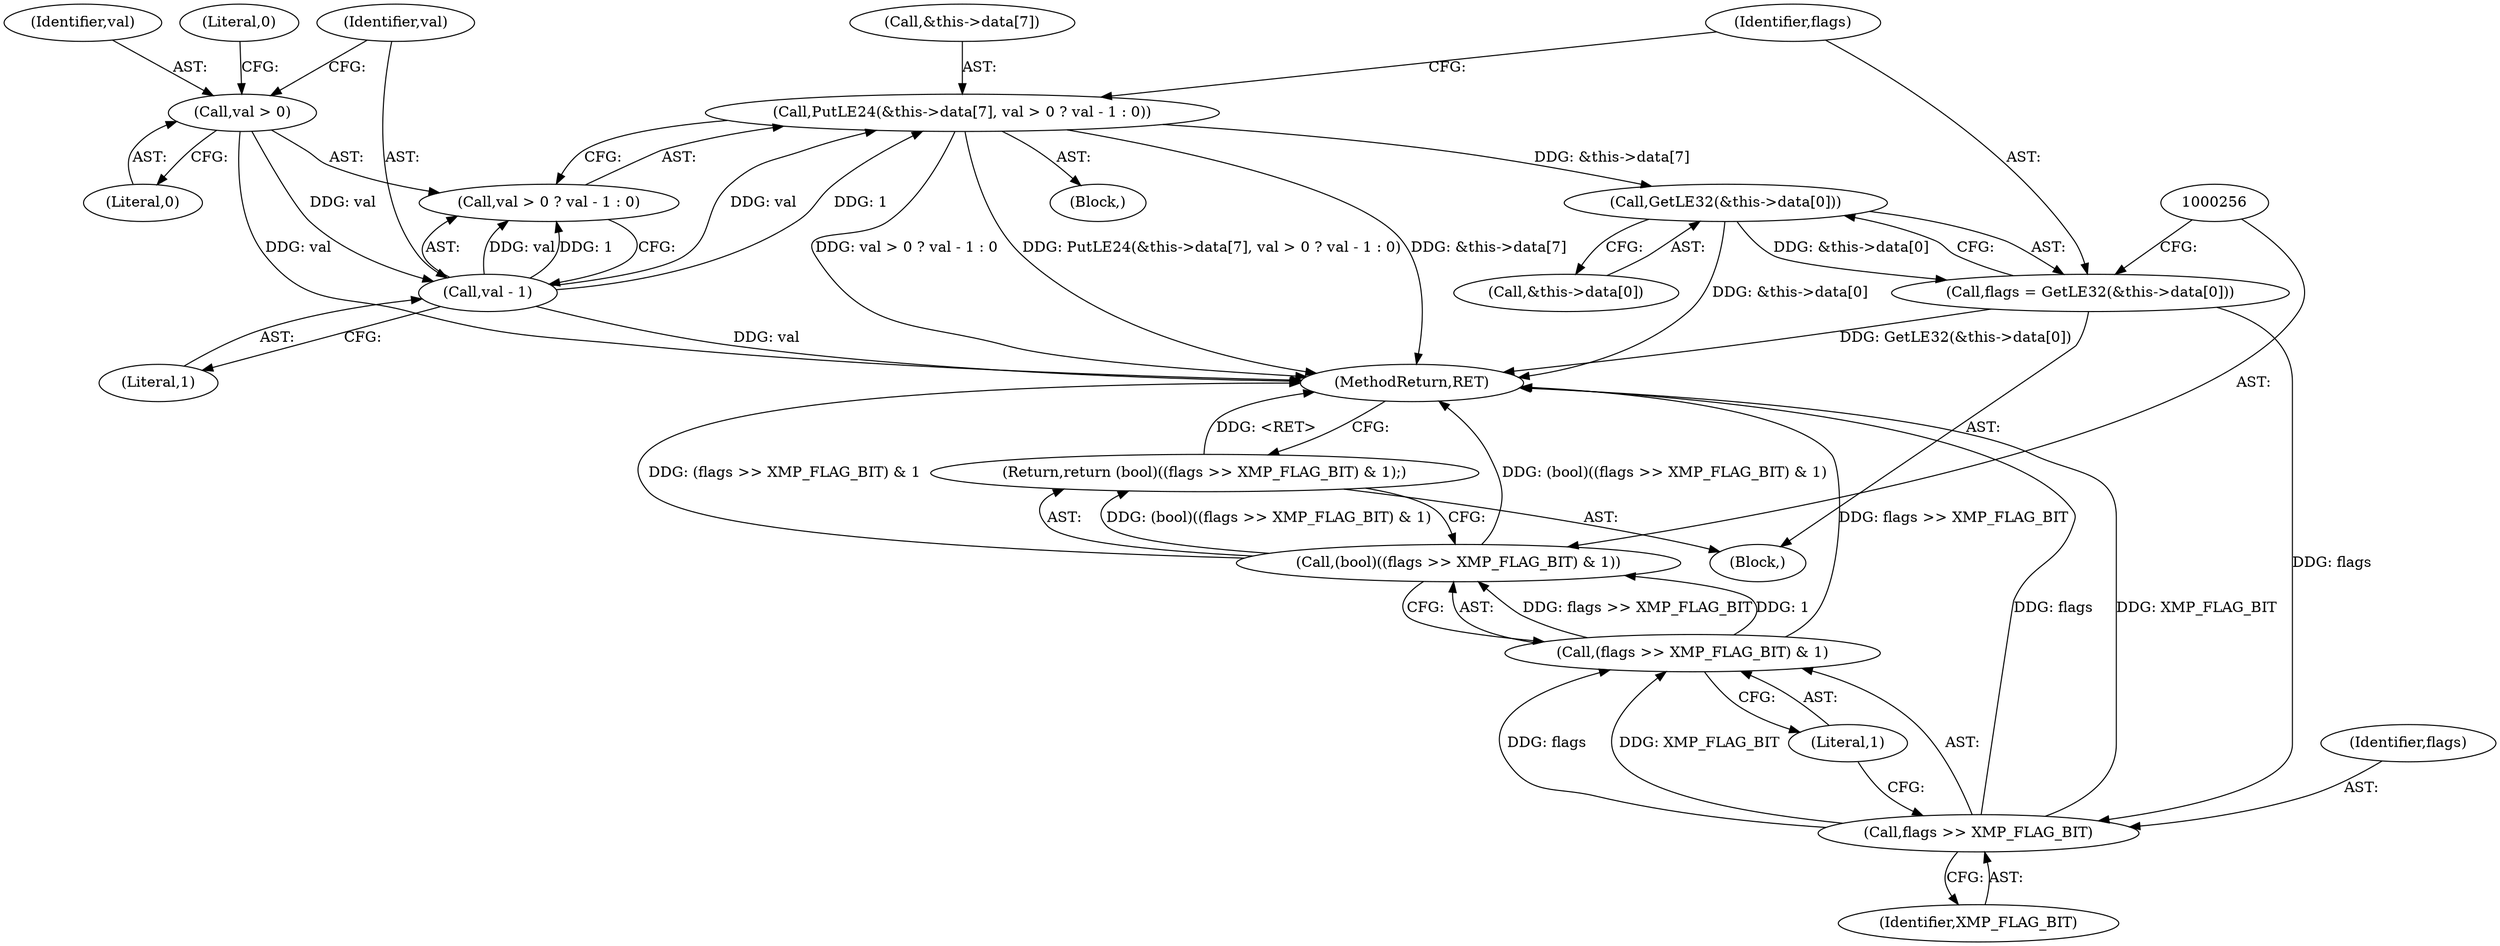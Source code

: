 digraph "0_exempi_aabedb5e749dd59112a3fe1e8e08f2d934f56666@array" {
"1000247" [label="(Call,GetLE32(&this->data[0]))"];
"1000228" [label="(Call,PutLE24(&this->data[7], val > 0 ? val - 1 : 0))"];
"1000239" [label="(Call,val - 1)"];
"1000236" [label="(Call,val > 0)"];
"1000245" [label="(Call,flags = GetLE32(&this->data[0]))"];
"1000258" [label="(Call,flags >> XMP_FLAG_BIT)"];
"1000257" [label="(Call,(flags >> XMP_FLAG_BIT) & 1)"];
"1000255" [label="(Call,(bool)((flags >> XMP_FLAG_BIT) & 1))"];
"1000254" [label="(Return,return (bool)((flags >> XMP_FLAG_BIT) & 1);)"];
"1000260" [label="(Identifier,XMP_FLAG_BIT)"];
"1000241" [label="(Literal,1)"];
"1000243" [label="(Block,)"];
"1000254" [label="(Return,return (bool)((flags >> XMP_FLAG_BIT) & 1);)"];
"1000242" [label="(Literal,0)"];
"1000229" [label="(Call,&this->data[7])"];
"1000237" [label="(Identifier,val)"];
"1000245" [label="(Call,flags = GetLE32(&this->data[0]))"];
"1000235" [label="(Call,val > 0 ? val - 1 : 0)"];
"1000227" [label="(Block,)"];
"1000248" [label="(Call,&this->data[0])"];
"1000545" [label="(MethodReturn,RET)"];
"1000236" [label="(Call,val > 0)"];
"1000246" [label="(Identifier,flags)"];
"1000261" [label="(Literal,1)"];
"1000240" [label="(Identifier,val)"];
"1000228" [label="(Call,PutLE24(&this->data[7], val > 0 ? val - 1 : 0))"];
"1000247" [label="(Call,GetLE32(&this->data[0]))"];
"1000259" [label="(Identifier,flags)"];
"1000238" [label="(Literal,0)"];
"1000255" [label="(Call,(bool)((flags >> XMP_FLAG_BIT) & 1))"];
"1000257" [label="(Call,(flags >> XMP_FLAG_BIT) & 1)"];
"1000258" [label="(Call,flags >> XMP_FLAG_BIT)"];
"1000239" [label="(Call,val - 1)"];
"1000247" -> "1000245"  [label="AST: "];
"1000247" -> "1000248"  [label="CFG: "];
"1000248" -> "1000247"  [label="AST: "];
"1000245" -> "1000247"  [label="CFG: "];
"1000247" -> "1000545"  [label="DDG: &this->data[0]"];
"1000247" -> "1000245"  [label="DDG: &this->data[0]"];
"1000228" -> "1000247"  [label="DDG: &this->data[7]"];
"1000228" -> "1000227"  [label="AST: "];
"1000228" -> "1000235"  [label="CFG: "];
"1000229" -> "1000228"  [label="AST: "];
"1000235" -> "1000228"  [label="AST: "];
"1000246" -> "1000228"  [label="CFG: "];
"1000228" -> "1000545"  [label="DDG: val > 0 ? val - 1 : 0"];
"1000228" -> "1000545"  [label="DDG: PutLE24(&this->data[7], val > 0 ? val - 1 : 0)"];
"1000228" -> "1000545"  [label="DDG: &this->data[7]"];
"1000239" -> "1000228"  [label="DDG: val"];
"1000239" -> "1000228"  [label="DDG: 1"];
"1000239" -> "1000235"  [label="AST: "];
"1000239" -> "1000241"  [label="CFG: "];
"1000240" -> "1000239"  [label="AST: "];
"1000241" -> "1000239"  [label="AST: "];
"1000235" -> "1000239"  [label="CFG: "];
"1000239" -> "1000545"  [label="DDG: val"];
"1000239" -> "1000235"  [label="DDG: val"];
"1000239" -> "1000235"  [label="DDG: 1"];
"1000236" -> "1000239"  [label="DDG: val"];
"1000236" -> "1000235"  [label="AST: "];
"1000236" -> "1000238"  [label="CFG: "];
"1000237" -> "1000236"  [label="AST: "];
"1000238" -> "1000236"  [label="AST: "];
"1000240" -> "1000236"  [label="CFG: "];
"1000242" -> "1000236"  [label="CFG: "];
"1000236" -> "1000545"  [label="DDG: val"];
"1000245" -> "1000243"  [label="AST: "];
"1000246" -> "1000245"  [label="AST: "];
"1000256" -> "1000245"  [label="CFG: "];
"1000245" -> "1000545"  [label="DDG: GetLE32(&this->data[0])"];
"1000245" -> "1000258"  [label="DDG: flags"];
"1000258" -> "1000257"  [label="AST: "];
"1000258" -> "1000260"  [label="CFG: "];
"1000259" -> "1000258"  [label="AST: "];
"1000260" -> "1000258"  [label="AST: "];
"1000261" -> "1000258"  [label="CFG: "];
"1000258" -> "1000545"  [label="DDG: flags"];
"1000258" -> "1000545"  [label="DDG: XMP_FLAG_BIT"];
"1000258" -> "1000257"  [label="DDG: flags"];
"1000258" -> "1000257"  [label="DDG: XMP_FLAG_BIT"];
"1000257" -> "1000255"  [label="AST: "];
"1000257" -> "1000261"  [label="CFG: "];
"1000261" -> "1000257"  [label="AST: "];
"1000255" -> "1000257"  [label="CFG: "];
"1000257" -> "1000545"  [label="DDG: flags >> XMP_FLAG_BIT"];
"1000257" -> "1000255"  [label="DDG: flags >> XMP_FLAG_BIT"];
"1000257" -> "1000255"  [label="DDG: 1"];
"1000255" -> "1000254"  [label="AST: "];
"1000256" -> "1000255"  [label="AST: "];
"1000254" -> "1000255"  [label="CFG: "];
"1000255" -> "1000545"  [label="DDG: (bool)((flags >> XMP_FLAG_BIT) & 1)"];
"1000255" -> "1000545"  [label="DDG: (flags >> XMP_FLAG_BIT) & 1"];
"1000255" -> "1000254"  [label="DDG: (bool)((flags >> XMP_FLAG_BIT) & 1)"];
"1000254" -> "1000243"  [label="AST: "];
"1000545" -> "1000254"  [label="CFG: "];
"1000254" -> "1000545"  [label="DDG: <RET>"];
}
